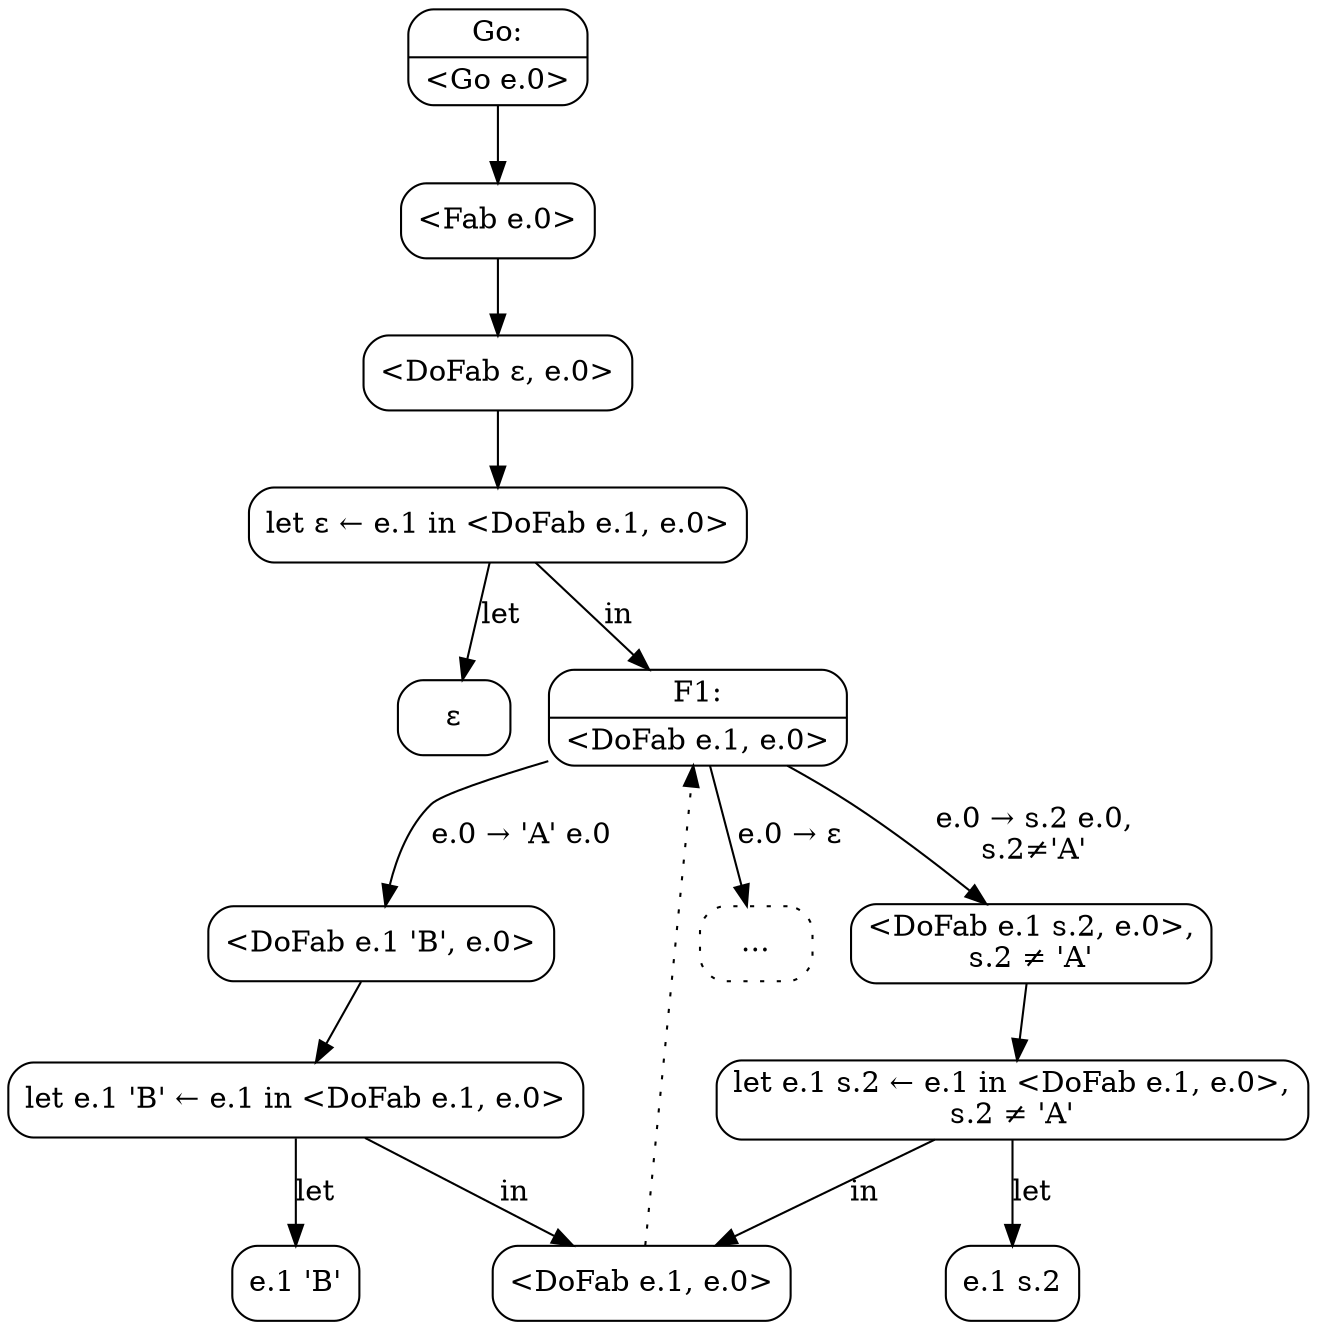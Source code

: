 digraph {
  node [shape=box, style=rounded];

  C0 [shape=record, label="{Go:|\<Go e.0\>}"];
  C1 [label="<Fab e.0>"];
  C0 -> C1;
  C2 [label="<DoFab ε, e.0>"];
  C1 -> C2;
  C3 [label="let ε ← e.1 in <DoFab e.1, e.0>"];
  C2 -> C3;
  C4 [label="ε"];
  C3 -> C4 [label="let"];
  C5 [shape=record, label="{F1:|\<DoFab e.1, e.0\>}"];
  C3 -> C5 [label="in"];
  C6 [label="<DoFab e.1 'B', e.0>"];
  C5 -> C6 [label="e.0 → 'A' e.0"];
  C7 [label="<DoFab e.1 s.2, e.0>,\ns.2 ≠ 'A'"];
  C5 -> C7 [label="e.0 → s.2 e.0,\ns.2≠'A'"];
  C8 [label="…", style="rounded,dotted"];
  C5 -> C8 [label="e.0 → ε"];
  C9 [label="let e.1 'B' ← e.1 in <DoFab e.1, e.0>"];
  C6 -> C9;
  C10 [label="e.1 'B'"];
  C9 -> C10 [label="let"];
  C11 [label="<DoFab e.1, e.0>"];
  C9 -> C11 [label="in"];
  C11 -> C5 [style="dotted"];
  C12 [label="let e.1 s.2 ← e.1 in <DoFab e.1, e.0>,\ns.2 ≠ 'A'"];
  C7 -> C12;
  C13 [label="e.1 s.2"];
  C12 -> C13 [label="let"];
  C12 -> C11 [label="in"];
}
